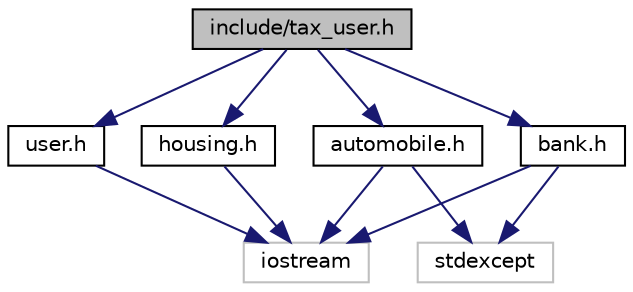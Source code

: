 digraph "include/tax_user.h"
{
  edge [fontname="Helvetica",fontsize="10",labelfontname="Helvetica",labelfontsize="10"];
  node [fontname="Helvetica",fontsize="10",shape=record];
  Node1 [label="include/tax_user.h",height=0.2,width=0.4,color="black", fillcolor="grey75", style="filled", fontcolor="black"];
  Node1 -> Node2 [color="midnightblue",fontsize="10",style="solid"];
  Node2 [label="user.h",height=0.2,width=0.4,color="black", fillcolor="white", style="filled",URL="$user_8h.html"];
  Node2 -> Node3 [color="midnightblue",fontsize="10",style="solid"];
  Node3 [label="iostream",height=0.2,width=0.4,color="grey75", fillcolor="white", style="filled"];
  Node1 -> Node4 [color="midnightblue",fontsize="10",style="solid"];
  Node4 [label="automobile.h",height=0.2,width=0.4,color="black", fillcolor="white", style="filled",URL="$automobile_8h.html"];
  Node4 -> Node3 [color="midnightblue",fontsize="10",style="solid"];
  Node4 -> Node5 [color="midnightblue",fontsize="10",style="solid"];
  Node5 [label="stdexcept",height=0.2,width=0.4,color="grey75", fillcolor="white", style="filled"];
  Node1 -> Node6 [color="midnightblue",fontsize="10",style="solid"];
  Node6 [label="bank.h",height=0.2,width=0.4,color="black", fillcolor="white", style="filled",URL="$bank_8h.html"];
  Node6 -> Node5 [color="midnightblue",fontsize="10",style="solid"];
  Node6 -> Node3 [color="midnightblue",fontsize="10",style="solid"];
  Node1 -> Node7 [color="midnightblue",fontsize="10",style="solid"];
  Node7 [label="housing.h",height=0.2,width=0.4,color="black", fillcolor="white", style="filled",URL="$housing_8h.html"];
  Node7 -> Node3 [color="midnightblue",fontsize="10",style="solid"];
}
